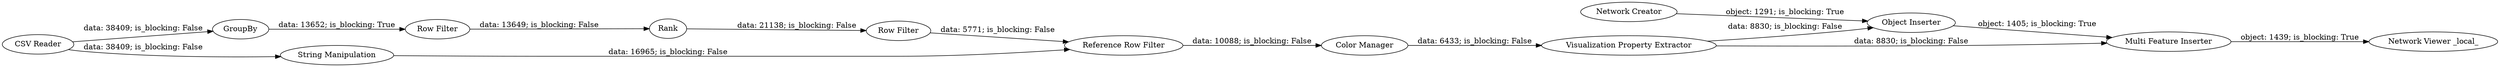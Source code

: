 digraph {
	"-3857043943724813151_7" [label="Network Creator"]
	"-3857043943724813151_6" [label="Reference Row Filter"]
	"-3857043943724813151_17" [label="Color Manager"]
	"-3857043943724813151_3" [label="Row Filter"]
	"-3857043943724813151_8" [label="Object Inserter"]
	"-3857043943724813151_2" [label=GroupBy]
	"-3857043943724813151_5" [label="Row Filter"]
	"-3857043943724813151_4" [label=Rank]
	"-3857043943724813151_14" [label="String Manipulation"]
	"-3857043943724813151_19" [label="Multi Feature Inserter"]
	"-3857043943724813151_16" [label="CSV Reader"]
	"-3857043943724813151_18" [label="Visualization Property Extractor"]
	"-3857043943724813151_13" [label="Network Viewer _local_"]
	"-3857043943724813151_18" -> "-3857043943724813151_19" [label="data: 8830; is_blocking: False"]
	"-3857043943724813151_2" -> "-3857043943724813151_3" [label="data: 13652; is_blocking: True"]
	"-3857043943724813151_19" -> "-3857043943724813151_13" [label="object: 1439; is_blocking: True"]
	"-3857043943724813151_7" -> "-3857043943724813151_8" [label="object: 1291; is_blocking: True"]
	"-3857043943724813151_4" -> "-3857043943724813151_5" [label="data: 21138; is_blocking: False"]
	"-3857043943724813151_17" -> "-3857043943724813151_18" [label="data: 6433; is_blocking: False"]
	"-3857043943724813151_5" -> "-3857043943724813151_6" [label="data: 5771; is_blocking: False"]
	"-3857043943724813151_14" -> "-3857043943724813151_6" [label="data: 16965; is_blocking: False"]
	"-3857043943724813151_16" -> "-3857043943724813151_14" [label="data: 38409; is_blocking: False"]
	"-3857043943724813151_6" -> "-3857043943724813151_17" [label="data: 10088; is_blocking: False"]
	"-3857043943724813151_18" -> "-3857043943724813151_8" [label="data: 8830; is_blocking: False"]
	"-3857043943724813151_3" -> "-3857043943724813151_4" [label="data: 13649; is_blocking: False"]
	"-3857043943724813151_16" -> "-3857043943724813151_2" [label="data: 38409; is_blocking: False"]
	"-3857043943724813151_8" -> "-3857043943724813151_19" [label="object: 1405; is_blocking: True"]
	rankdir=LR
}
